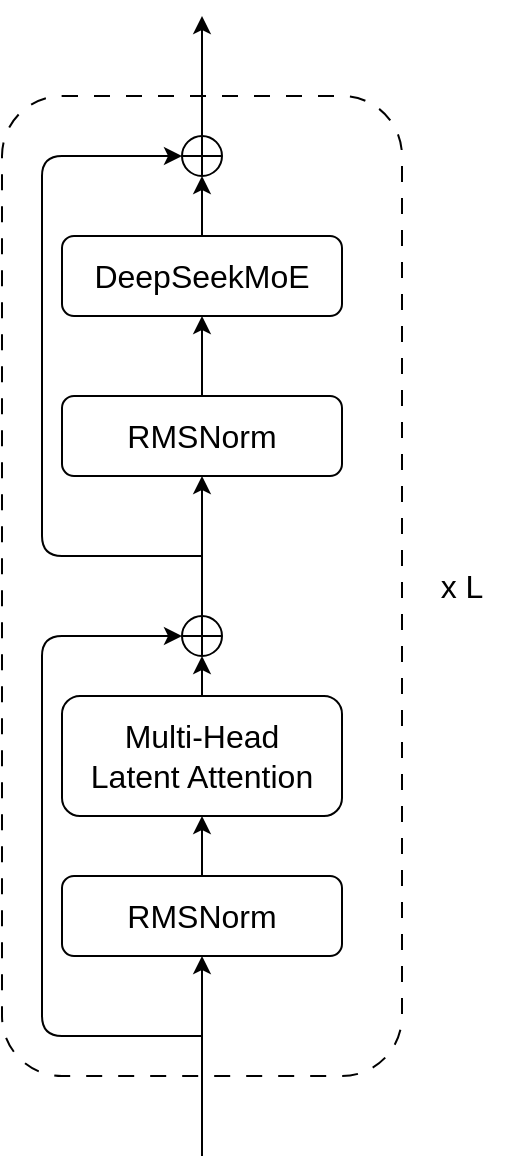 <mxfile>
    <diagram id="lSLi7IbEO1xZVNgDX5DT" name="Page-1">
        <mxGraphModel dx="540" dy="520" grid="1" gridSize="10" guides="1" tooltips="1" connect="1" arrows="1" fold="1" page="1" pageScale="1" pageWidth="850" pageHeight="1100" math="0" shadow="0">
            <root>
                <mxCell id="0"/>
                <mxCell id="1" parent="0"/>
                <mxCell id="19" value="" style="rounded=1;whiteSpace=wrap;html=1;fillColor=none;dashed=1;dashPattern=8 8;" vertex="1" parent="1">
                    <mxGeometry x="320" y="370" width="200" height="490" as="geometry"/>
                </mxCell>
                <mxCell id="17" value="" style="edgeStyle=none;html=1;" edge="1" parent="1" source="2" target="10">
                    <mxGeometry relative="1" as="geometry"/>
                </mxCell>
                <mxCell id="2" value="&lt;font&gt;DeepSeekMoE&lt;/font&gt;" style="rounded=1;whiteSpace=wrap;html=1;fontSize=16;" vertex="1" parent="1">
                    <mxGeometry x="350" y="440" width="140" height="40" as="geometry"/>
                </mxCell>
                <mxCell id="9" value="" style="edgeStyle=none;html=1;" edge="1" parent="1" source="3" target="2">
                    <mxGeometry relative="1" as="geometry"/>
                </mxCell>
                <mxCell id="3" value="RMSNorm" style="rounded=1;whiteSpace=wrap;html=1;fontSize=16;" vertex="1" parent="1">
                    <mxGeometry x="350" y="520" width="140" height="40" as="geometry"/>
                </mxCell>
                <mxCell id="14" value="" style="edgeStyle=none;html=1;" edge="1" parent="1" source="4" target="13">
                    <mxGeometry relative="1" as="geometry"/>
                </mxCell>
                <mxCell id="4" value="Multi-Head&lt;div&gt;Latent Attention&lt;/div&gt;" style="rounded=1;whiteSpace=wrap;html=1;fontSize=16;" vertex="1" parent="1">
                    <mxGeometry x="350" y="670" width="140" height="60" as="geometry"/>
                </mxCell>
                <mxCell id="8" value="" style="edgeStyle=none;html=1;" edge="1" parent="1" source="5" target="4">
                    <mxGeometry relative="1" as="geometry"/>
                </mxCell>
                <mxCell id="5" value="RMSNorm" style="rounded=1;whiteSpace=wrap;html=1;fontSize=16;" vertex="1" parent="1">
                    <mxGeometry x="350" y="760" width="140" height="40" as="geometry"/>
                </mxCell>
                <mxCell id="10" value="" style="shape=orEllipse;perimeter=ellipsePerimeter;whiteSpace=wrap;html=1;backgroundOutline=1;" vertex="1" parent="1">
                    <mxGeometry x="410" y="390" width="20" height="20" as="geometry"/>
                </mxCell>
                <mxCell id="11" value="" style="endArrow=classic;html=1;entryX=0.5;entryY=1;entryDx=0;entryDy=0;" edge="1" parent="1" target="5">
                    <mxGeometry width="50" height="50" relative="1" as="geometry">
                        <mxPoint x="420" y="900" as="sourcePoint"/>
                        <mxPoint x="460" y="780" as="targetPoint"/>
                    </mxGeometry>
                </mxCell>
                <mxCell id="12" value="" style="endArrow=classic;html=1;entryX=0;entryY=0.5;entryDx=0;entryDy=0;" edge="1" parent="1" target="13">
                    <mxGeometry width="50" height="50" relative="1" as="geometry">
                        <mxPoint x="420" y="840" as="sourcePoint"/>
                        <mxPoint x="340" y="640" as="targetPoint"/>
                        <Array as="points">
                            <mxPoint x="340" y="840"/>
                            <mxPoint x="340" y="640"/>
                        </Array>
                    </mxGeometry>
                </mxCell>
                <mxCell id="15" value="" style="edgeStyle=none;html=1;" edge="1" parent="1" source="13" target="3">
                    <mxGeometry relative="1" as="geometry"/>
                </mxCell>
                <mxCell id="13" value="" style="shape=orEllipse;perimeter=ellipsePerimeter;whiteSpace=wrap;html=1;backgroundOutline=1;" vertex="1" parent="1">
                    <mxGeometry x="410" y="630" width="20" height="20" as="geometry"/>
                </mxCell>
                <mxCell id="16" value="" style="endArrow=classic;html=1;entryX=0;entryY=0.5;entryDx=0;entryDy=0;" edge="1" parent="1" target="10">
                    <mxGeometry width="50" height="50" relative="1" as="geometry">
                        <mxPoint x="420" y="600" as="sourcePoint"/>
                        <mxPoint x="410" y="400" as="targetPoint"/>
                        <Array as="points">
                            <mxPoint x="340" y="600"/>
                            <mxPoint x="340" y="400"/>
                        </Array>
                    </mxGeometry>
                </mxCell>
                <mxCell id="18" value="" style="endArrow=classic;html=1;exitX=0.5;exitY=0;exitDx=0;exitDy=0;" edge="1" parent="1" source="10">
                    <mxGeometry width="50" height="50" relative="1" as="geometry">
                        <mxPoint x="419.76" y="390" as="sourcePoint"/>
                        <mxPoint x="420" y="330" as="targetPoint"/>
                    </mxGeometry>
                </mxCell>
                <mxCell id="20" value="&lt;font style=&quot;font-size: 16px;&quot;&gt;x L&lt;/font&gt;" style="text;html=1;align=center;verticalAlign=middle;whiteSpace=wrap;rounded=0;" vertex="1" parent="1">
                    <mxGeometry x="520" y="600" width="60" height="30" as="geometry"/>
                </mxCell>
            </root>
        </mxGraphModel>
    </diagram>
</mxfile>
